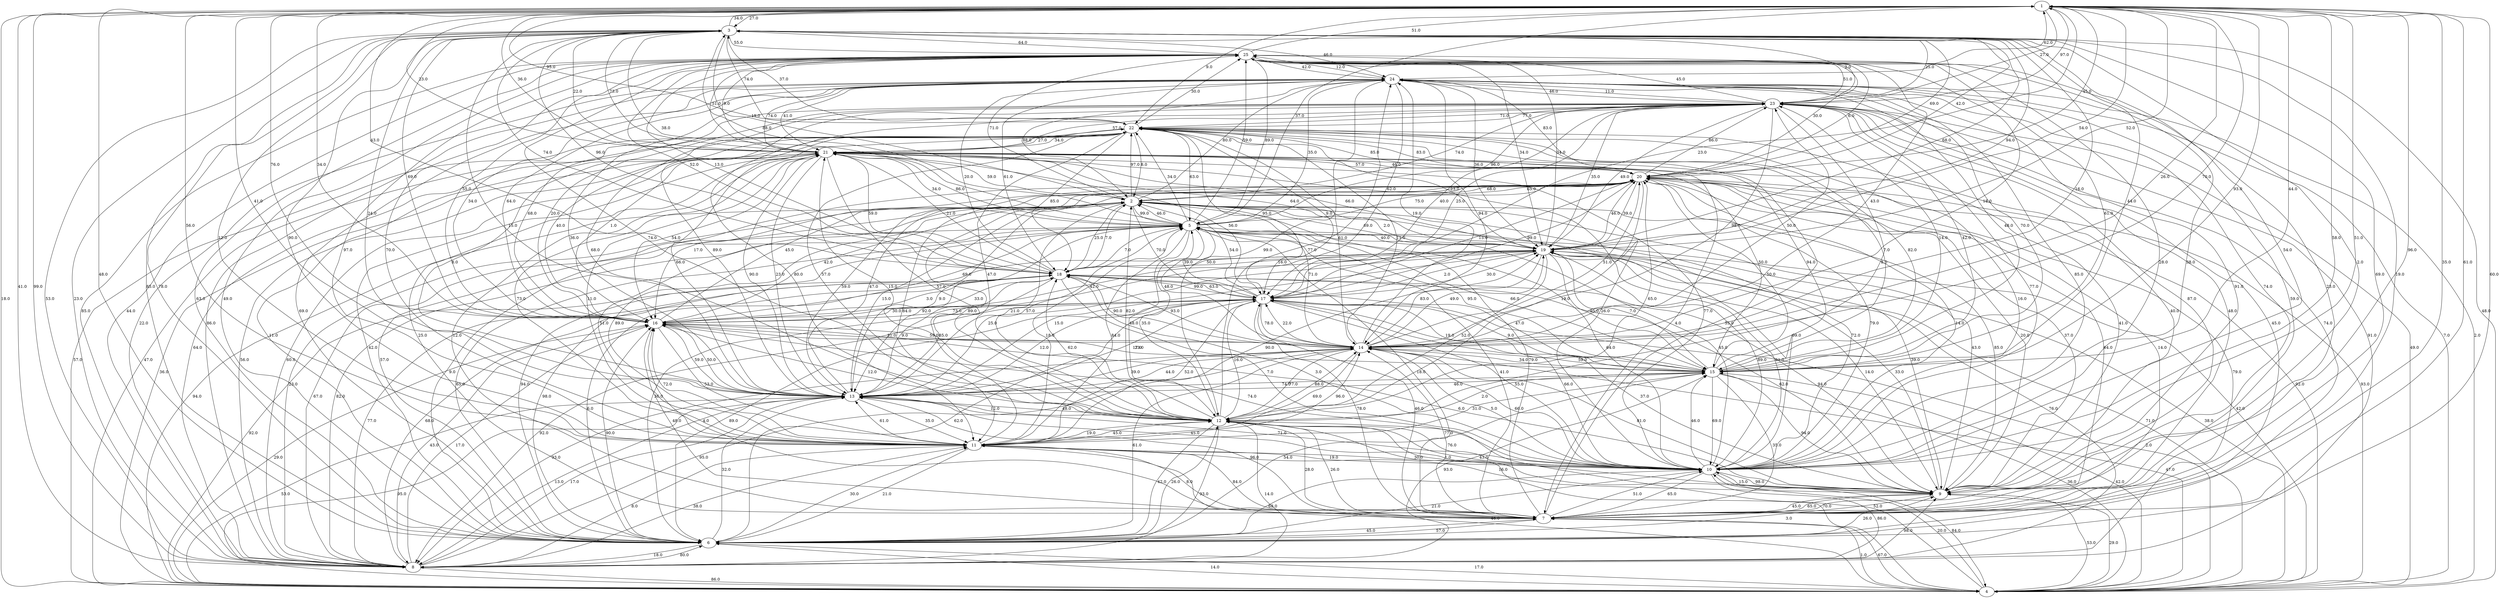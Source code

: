 strict digraph G {
  1 [ label="1" ];
  2 [ label="2" ];
  3 [ label="3" ];
  4 [ label="4" ];
  5 [ label="5" ];
  6 [ label="6" ];
  7 [ label="7" ];
  8 [ label="8" ];
  9 [ label="9" ];
  10 [ label="10" ];
  11 [ label="11" ];
  12 [ label="12" ];
  13 [ label="13" ];
  14 [ label="14" ];
  15 [ label="15" ];
  16 [ label="16" ];
  17 [ label="17" ];
  18 [ label="18" ];
  19 [ label="19" ];
  20 [ label="20" ];
  21 [ label="21" ];
  22 [ label="22" ];
  23 [ label="23" ];
  24 [ label="24" ];
  25 [ label="25" ];
  5 -> 13 [ label="92.0" ];
  21 -> 8 [ label="60.0" ];
  12 -> 15 [ label="2.0" ];
  24 -> 12 [ label="99.0" ];
  7 -> 1 [ label="61.0" ];
  20 -> 6 [ label="57.0" ];
  25 -> 10 [ label="38.0" ];
  11 -> 15 [ label="31.0" ];
  12 -> 5 [ label="35.0" ];
  3 -> 8 [ label="53.0" ];
  5 -> 6 [ label="65.0" ];
  17 -> 10 [ label="55.0" ];
  15 -> 7 [ label="35.0" ];
  23 -> 2 [ label="74.0" ];
  13 -> 2 [ label="9.0" ];
  12 -> 7 [ label="26.0" ];
  12 -> 22 [ label="57.0" ];
  9 -> 18 [ label="62.0" ];
  7 -> 16 [ label="4.0" ];
  3 -> 7 [ label="69.0" ];
  4 -> 2 [ label="94.0" ];
  8 -> 3 [ label="23.0" ];
  13 -> 8 [ label="13.0" ];
  15 -> 14 [ label="59.0" ];
  23 -> 1 [ label="97.0" ];
  5 -> 22 [ label="34.0" ];
  19 -> 3 [ label="94.0" ];
  24 -> 17 [ label="62.0" ];
  14 -> 2 [ label="71.0" ];
  14 -> 19 [ label="49.0" ];
  17 -> 7 [ label="46.0" ];
  10 -> 8 [ label="86.0" ];
  16 -> 17 [ label="30.0" ];
  22 -> 4 [ label="57.0" ];
  17 -> 13 [ label="17.0" ];
  22 -> 20 [ label="85.0" ];
  21 -> 16 [ label="54.0" ];
  16 -> 22 [ label="40.0" ];
  5 -> 21 [ label="34.0" ];
  3 -> 16 [ label="69.0" ];
  7 -> 13 [ label="96.0" ];
  4 -> 5 [ label="42.0" ];
  20 -> 19 [ label="39.0" ];
  19 -> 12 [ label="52.0" ];
  18 -> 24 [ label="20.0" ];
  23 -> 14 [ label="98.0" ];
  18 -> 25 [ label="13.0" ];
  7 -> 22 [ label="55.0" ];
  1 -> 14 [ label="26.0" ];
  23 -> 15 [ label="42.0" ];
  11 -> 12 [ label="45.0" ];
  6 -> 4 [ label="17.0" ];
  22 -> 13 [ label="66.0" ];
  10 -> 9 [ label="98.0" ];
  12 -> 10 [ label="76.0" ];
  1 -> 9 [ label="96.0" ];
  7 -> 24 [ label="59.0" ];
  2 -> 10 [ label="72.0" ];
  13 -> 10 [ label="71.0" ];
  2 -> 12 [ label="21.0" ];
  24 -> 13 [ label="36.0" ];
  2 -> 13 [ label="15.0" ];
  25 -> 14 [ label="43.0" ];
  19 -> 25 [ label="34.0" ];
  1 -> 17 [ label="23.0" ];
  8 -> 5 [ label="82.0" ];
  18 -> 15 [ label="47.0" ];
  18 -> 14 [ label="90.0" ];
  1 -> 20 [ label="45.0" ];
  7 -> 23 [ label="48.0" ];
  16 -> 24 [ label="34.0" ];
  2 -> 19 [ label="69.0" ];
  15 -> 19 [ label="7.0" ];
  24 -> 9 [ label="91.0" ];
  25 -> 11 [ label="97.0" ];
  9 -> 2 [ label="43.0" ];
  20 -> 2 [ label="68.0" ];
  15 -> 25 [ label="61.0" ];
  6 -> 9 [ label="26.0" ];
  12 -> 13 [ label="12.0" ];
  21 -> 1 [ label="36.0" ];
  23 -> 12 [ label="8.0" ];
  15 -> 1 [ label="44.0" ];
  13 -> 3 [ label="24.0" ];
  5 -> 14 [ label="48.0" ];
  25 -> 5 [ label="89.0" ];
  19 -> 20 [ label="46.0" ];
  19 -> 13 [ label="15.0" ];
  14 -> 11 [ label="69.0" ];
  4 -> 7 [ label="1.0" ];
  6 -> 17 [ label="62.0" ];
  25 -> 18 [ label="52.0" ];
  9 -> 21 [ label="41.0" ];
  7 -> 9 [ label="45.0" ];
  16 -> 25 [ label="55.0" ];
  15 -> 23 [ label="14.0" ];
  10 -> 19 [ label="61.0" ];
  9 -> 7 [ label="65.0" ];
  21 -> 4 [ label="36.0" ];
  13 -> 12 [ label="48.0" ];
  12 -> 9 [ label="1.0" ];
  22 -> 9 [ label="40.0" ];
  23 -> 24 [ label="11.0" ];
  4 -> 24 [ label="2.0" ];
  18 -> 2 [ label="7.0" ];
  22 -> 2 [ label="8.0" ];
  6 -> 8 [ label="18.0" ];
  23 -> 22 [ label="71.0" ];
  1 -> 19 [ label="54.0" ];
  12 -> 18 [ label="62.0" ];
  13 -> 14 [ label="39.0" ];
  20 -> 12 [ label="19.0" ];
  10 -> 15 [ label="46.0" ];
  22 -> 16 [ label="1.0" ];
  22 -> 21 [ label="34.0" ];
  1 -> 5 [ label="37.0" ];
  14 -> 20 [ label="51.0" ];
  8 -> 18 [ label="68.0" ];
  16 -> 18 [ label="33.0" ];
  5 -> 8 [ label="67.0" ];
  19 -> 10 [ label="89.0" ];
  11 -> 6 [ label="21.0" ];
  3 -> 6 [ label="78.0" ];
  7 -> 14 [ label="77.0" ];
  5 -> 7 [ label="41.0" ];
  24 -> 15 [ label="48.0" ];
  24 -> 14 [ label="94.0" ];
  4 -> 16 [ label="29.0" ];
  5 -> 24 [ label="35.0" ];
  4 -> 22 [ label="47.0" ];
  7 -> 21 [ label="12.0" ];
  17 -> 23 [ label="25.0" ];
  14 -> 12 [ label="77.0" ];
  9 -> 6 [ label="3.0" ];
  21 -> 5 [ label="86.0" ];
  21 -> 11 [ label="11.0" ];
  12 -> 21 [ label="15.0" ];
  9 -> 19 [ label="33.0" ];
  14 -> 17 [ label="22.0" ];
  21 -> 23 [ label="57.0" ];
  18 -> 6 [ label="6.0" ];
  17 -> 5 [ label="39.0" ];
  8 -> 14 [ label="95.0" ];
  8 -> 16 [ label="17.0" ];
  18 -> 4 [ label="92.0" ];
  20 -> 23 [ label="86.0" ];
  8 -> 11 [ label="38.0" ];
  21 -> 20 [ label="57.0" ];
  14 -> 16 [ label="59.0" ];
  1 -> 13 [ label="41.0" ];
  21 -> 7 [ label="25.0" ];
  2 -> 20 [ label="65.0" ];
  7 -> 3 [ label="19.0" ];
  1 -> 15 [ label="93.0" ];
  13 -> 4 [ label="53.0" ];
  6 -> 12 [ label="26.0" ];
  16 -> 8 [ label="43.0" ];
  20 -> 10 [ label="79.0" ];
  25 -> 23 [ label="51.0" ];
  11 -> 9 [ label="16.0" ];
  16 -> 2 [ label="42.0" ];
  10 -> 20 [ label="14.0" ];
  23 -> 3 [ label="25.0" ];
  4 -> 13 [ label="95.0" ];
  6 -> 7 [ label="45.0" ];
  10 -> 24 [ label="85.0" ];
  17 -> 2 [ label="54.0" ];
  9 -> 10 [ label="15.0" ];
  13 -> 22 [ label="8.0" ];
  16 -> 7 [ label="48.0" ];
  23 -> 4 [ label="49.0" ];
  22 -> 3 [ label="37.0" ];
  11 -> 4 [ label="46.0" ];
  15 -> 16 [ label="23.0" ];
  11 -> 16 [ label="72.0" ];
  22 -> 18 [ label="85.0" ];
  14 -> 3 [ label="16.0" ];
  18 -> 19 [ label="50.0" ];
  21 -> 2 [ label="59.0" ];
  19 -> 21 [ label="64.0" ];
  16 -> 11 [ label="53.0" ];
  8 -> 2 [ label="23.0" ];
  12 -> 20 [ label="65.0" ];
  12 -> 6 [ label="42.0" ];
  19 -> 6 [ label="36.0" ];
  24 -> 8 [ label="22.0" ];
  20 -> 16 [ label="17.0" ];
  17 -> 6 [ label="89.0" ];
  10 -> 25 [ label="28.0" ];
  20 -> 7 [ label="64.0" ];
  21 -> 18 [ label="59.0" ];
  11 -> 7 [ label="8.0" ];
  12 -> 16 [ label="12.0" ];
  10 -> 17 [ label="66.0" ];
  4 -> 20 [ label="93.0" ];
  17 -> 11 [ label="52.0" ];
  3 -> 5 [ label="38.0" ];
  10 -> 23 [ label="77.0" ];
  21 -> 22 [ label="27.0" ];
  2 -> 25 [ label="71.0" ];
  3 -> 11 [ label="12.0" ];
  5 -> 3 [ label="88.0" ];
  11 -> 3 [ label="90.0" ];
  9 -> 12 [ label="43.0" ];
  17 -> 14 [ label="78.0" ];
  4 -> 19 [ label="38.0" ];
  23 -> 6 [ label="45.0" ];
  13 -> 23 [ label="89.0" ];
  16 -> 14 [ label="31.0" ];
  3 -> 12 [ label="15.0" ];
  6 -> 10 [ label="68.0" ];
  22 -> 1 [ label="95.0" ];
  13 -> 20 [ label="47.0" ];
  11 -> 10 [ label="19.0" ];
  14 -> 13 [ label="44.0" ];
  24 -> 1 [ label="62.0" ];
  20 -> 17 [ label="99.0" ];
  19 -> 14 [ label="83.0" ];
  22 -> 6 [ label="11.0" ];
  7 -> 11 [ label="84.0" ];
  10 -> 2 [ label="99.0" ];
  1 -> 11 [ label="56.0" ];
  2 -> 18 [ label="25.0" ];
  5 -> 20 [ label="75.0" ];
  14 -> 24 [ label="19.0" ];
  11 -> 13 [ label="61.0" ];
  15 -> 20 [ label="50.0" ];
  2 -> 24 [ label="80.0" ];
  5 -> 12 [ label="48.0" ];
  5 -> 9 [ label="39.0" ];
  19 -> 2 [ label="2.0" ];
  14 -> 22 [ label="11.0" ];
  2 -> 17 [ label="70.0" ];
  17 -> 4 [ label="2.0" ];
  5 -> 16 [ label="69.0" ];
  15 -> 9 [ label="94.0" ];
  22 -> 12 [ label="47.0" ];
  17 -> 22 [ label="95.0" ];
  6 -> 1 [ label="48.0" ];
  22 -> 8 [ label="64.0" ];
  22 -> 23 [ label="77.0" ];
  6 -> 13 [ label="32.0" ];
  25 -> 7 [ label="23.0" ];
  14 -> 25 [ label="18.0" ];
  13 -> 19 [ label="25.0" ];
  4 -> 9 [ label="53.0" ];
  17 -> 19 [ label="30.0" ];
  2 -> 9 [ label="85.0" ];
  8 -> 24 [ label="86.0" ];
  11 -> 8 [ label="8.0" ];
  10 -> 21 [ label="77.0" ];
  4 -> 10 [ label="20.0" ];
  19 -> 4 [ label="71.0" ];
  8 -> 21 [ label="56.0" ];
  14 -> 10 [ label="66.0" ];
  10 -> 6 [ label="21.0" ];
  3 -> 15 [ label="44.0" ];
  18 -> 8 [ label="77.0" ];
  3 -> 20 [ label="69.0" ];
  19 -> 23 [ label="35.0" ];
  23 -> 13 [ label="68.0" ];
  6 -> 14 [ label="61.0" ];
  12 -> 14 [ label="88.0" ];
  6 -> 21 [ label="42.0" ];
  1 -> 6 [ label="60.0" ];
  1 -> 22 [ label="9.0" ];
  22 -> 15 [ label="7.0" ];
  9 -> 4 [ label="29.0" ];
  5 -> 25 [ label="59.0" ];
  13 -> 5 [ label="57.0" ];
  10 -> 7 [ label="65.0" ];
  10 -> 5 [ label="45.0" ];
  3 -> 25 [ label="55.0" ];
  21 -> 12 [ label="57.0" ];
  24 -> 2 [ label="88.0" ];
  18 -> 5 [ label="7.0" ];
  13 -> 21 [ label="90.0" ];
  18 -> 17 [ label="99.0" ];
  10 -> 16 [ label="74.0" ];
  6 -> 25 [ label="49.0" ];
  8 -> 12 [ label="14.0" ];
  6 -> 5 [ label="94.0" ];
  18 -> 3 [ label="96.0" ];
  6 -> 3 [ label="85.0" ];
  7 -> 17 [ label="78.0" ];
  4 -> 3 [ label="48.0" ];
  20 -> 11 [ label="84.0" ];
  20 -> 9 [ label="37.0" ];
  19 -> 9 [ label="14.0" ];
  12 -> 4 [ label="70.0" ];
  10 -> 4 [ label="84.0" ];
  8 -> 23 [ label="91.0" ];
  24 -> 25 [ label="12.0" ];
  25 -> 1 [ label="51.0" ];
  22 -> 5 [ label="63.0" ];
  1 -> 18 [ label="43.0" ];
  1 -> 23 [ label="27.0" ];
  19 -> 17 [ label="2.0" ];
  24 -> 4 [ label="7.0" ];
  21 -> 24 [ label="74.0" ];
  15 -> 10 [ label="69.0" ];
  13 -> 16 [ label="50.0" ];
  8 -> 25 [ label="44.0" ];
  3 -> 21 [ label="22.0" ];
  8 -> 9 [ label="98.0" ];
  6 -> 15 [ label="54.0" ];
  20 -> 3 [ label="42.0" ];
  24 -> 6 [ label="69.0" ];
  1 -> 8 [ label="41.0" ];
  10 -> 18 [ label="3.0" ];
  8 -> 6 [ label="80.0" ];
  25 -> 6 [ label="63.0" ];
  7 -> 2 [ label="79.0" ];
  19 -> 15 [ label="95.0" ];
  11 -> 20 [ label="89.0" ];
  11 -> 5 [ label="18.0" ];
  19 -> 1 [ label="52.0" ];
  13 -> 15 [ label="74.0" ];
  1 -> 21 [ label="23.0" ];
  24 -> 23 [ label="46.0" ];
  17 -> 18 [ label="63.0" ];
  9 -> 20 [ label="20.0" ];
  22 -> 17 [ label="9.0" ];
  4 -> 1 [ label="18.0" ];
  5 -> 19 [ label="40.0" ];
  25 -> 21 [ label="9.0" ];
  7 -> 12 [ label="28.0" ];
  16 -> 13 [ label="59.0" ];
  21 -> 10 [ label="26.0" ];
  1 -> 16 [ label="34.0" ];
  9 -> 24 [ label="74.0" ];
  24 -> 18 [ label="61.0" ];
  13 -> 11 [ label="35.0" ];
  3 -> 22 [ label="74.0" ];
  20 -> 13 [ label="59.0" ];
  13 -> 17 [ label="12.0" ];
  3 -> 2 [ label="19.0" ];
  25 -> 24 [ label="42.0" ];
  5 -> 15 [ label="66.0" ];
  22 -> 7 [ label="4.0" ];
  4 -> 14 [ label="47.0" ];
  23 -> 17 [ label="40.0" ];
  25 -> 12 [ label="74.0" ];
  18 -> 9 [ label="94.0" ];
  19 -> 8 [ label="76.0" ];
  20 -> 25 [ label="30.0" ];
  6 -> 19 [ label="98.0" ];
  20 -> 4 [ label="92.0" ];
  23 -> 25 [ label="45.0" ];
  11 -> 21 [ label="73.0" ];
  23 -> 11 [ label="80.0" ];
  18 -> 16 [ label="3.0" ];
  5 -> 23 [ label="96.0" ];
  16 -> 1 [ label="76.0" ];
  15 -> 24 [ label="70.0" ];
  23 -> 16 [ label="68.0" ];
  5 -> 11 [ label="84.0" ];
  18 -> 21 [ label="21.0" ];
  3 -> 24 [ label="46.0" ];
  12 -> 24 [ label="77.0" ];
  14 -> 8 [ label="93.0" ];
  18 -> 10 [ label="7.0" ];
  17 -> 16 [ label="73.0" ];
  17 -> 15 [ label="9.0" ];
  23 -> 9 [ label="87.0" ];
  12 -> 17 [ label="16.0" ];
  15 -> 22 [ label="82.0" ];
  12 -> 11 [ label="19.0" ];
  15 -> 21 [ label="94.0" ];
  13 -> 18 [ label="9.0" ];
  14 -> 15 [ label="34.0" ];
  18 -> 13 [ label="85.0" ];
  19 -> 18 [ label="16.0" ];
  4 -> 6 [ label="14.0" ];
  7 -> 4 [ label="67.0" ];
  16 -> 19 [ label="42.0" ];
  6 -> 16 [ label="90.0" ];
  1 -> 10 [ label="51.0" ];
  1 -> 7 [ label="35.0" ];
  21 -> 19 [ label="66.0" ];
  17 -> 8 [ label="92.0" ];
  20 -> 24 [ label="83.0" ];
  12 -> 2 [ label="82.0" ];
  24 -> 19 [ label="36.0" ];
  17 -> 9 [ label="37.0" ];
  24 -> 21 [ label="41.0" ];
  8 -> 1 [ label="99.0" ];
  6 -> 23 [ label="74.0" ];
  20 -> 8 [ label="79.0" ];
  25 -> 3 [ label="64.0" ];
  21 -> 13 [ label="23.0" ];
  10 -> 13 [ label="45.0" ];
  7 -> 10 [ label="51.0" ];
  5 -> 2 [ label="46.0" ];
  21 -> 25 [ label="51.0" ];
  25 -> 8 [ label="85.0" ];
  3 -> 10 [ label="54.0" ];
  3 -> 23 [ label="2.0" ];
  16 -> 9 [ label="6.0" ];
  2 -> 5 [ label="99.0" ];
  20 -> 21 [ label="46.0" ];
  14 -> 9 [ label="81.0" ];
  21 -> 3 [ label="73.0" ];
  21 -> 17 [ label="56.0" ];
  16 -> 23 [ label="20.0" ];
  25 -> 20 [ label="6.0" ];
  10 -> 14 [ label="5.0" ];
  3 -> 18 [ label="74.0" ];
  22 -> 19 [ label="23.0" ];
  4 -> 15 [ label="42.0" ];
  17 -> 20 [ label="15.0" ];
  23 -> 19 [ label="49.0" ];
  6 -> 11 [ label="30.0" ];
  5 -> 10 [ label="64.0" ];
  2 -> 6 [ label="9.0" ];
  22 -> 25 [ label="30.0" ];
  15 -> 5 [ label="95.0" ];
  14 -> 1 [ label="70.0" ];
  25 -> 19 [ label="34.0" ];
  3 -> 1 [ label="34.0" ];
  15 -> 4 [ label="36.0" ];
  8 -> 15 [ label="93.0" ];
  8 -> 13 [ label="17.0" ];
  14 -> 18 [ label="93.0" ];
  2 -> 11 [ label="89.0" ];
  3 -> 19 [ label="68.0" ];
  11 -> 19 [ label="90.0" ];
  21 -> 15 [ label="50.0" ];
  20 -> 22 [ label="83.0" ];
  1 -> 3 [ label="27.0" ];
  15 -> 17 [ label="19.0" ];
  7 -> 5 [ label="18.0" ];
  22 -> 14 [ label="61.0" ];
  14 -> 23 [ label="50.0" ];
  11 -> 2 [ label="51.0" ];
  11 -> 25 [ label="70.0" ];
  7 -> 6 [ label="57.0" ];
  3 -> 9 [ label="2.0" ];
  12 -> 8 [ label="93.0" ];
  2 -> 22 [ label="97.0" ];
  8 -> 4 [ label="86.0" ];
  10 -> 11 [ label="30.0" ];
  11 -> 14 [ label="96.0" ];
  24 -> 16 [ label="64.0" ];
  7 -> 20 [ label="14.0" ];
  16 -> 20 [ label="45.0" ];
  15 -> 13 [ label="46.0" ];
  10 -> 22 [ label="16.0" ];
  4 -> 12 [ label="52.0" ];
  10 -> 1 [ label="58.0" ];
}
